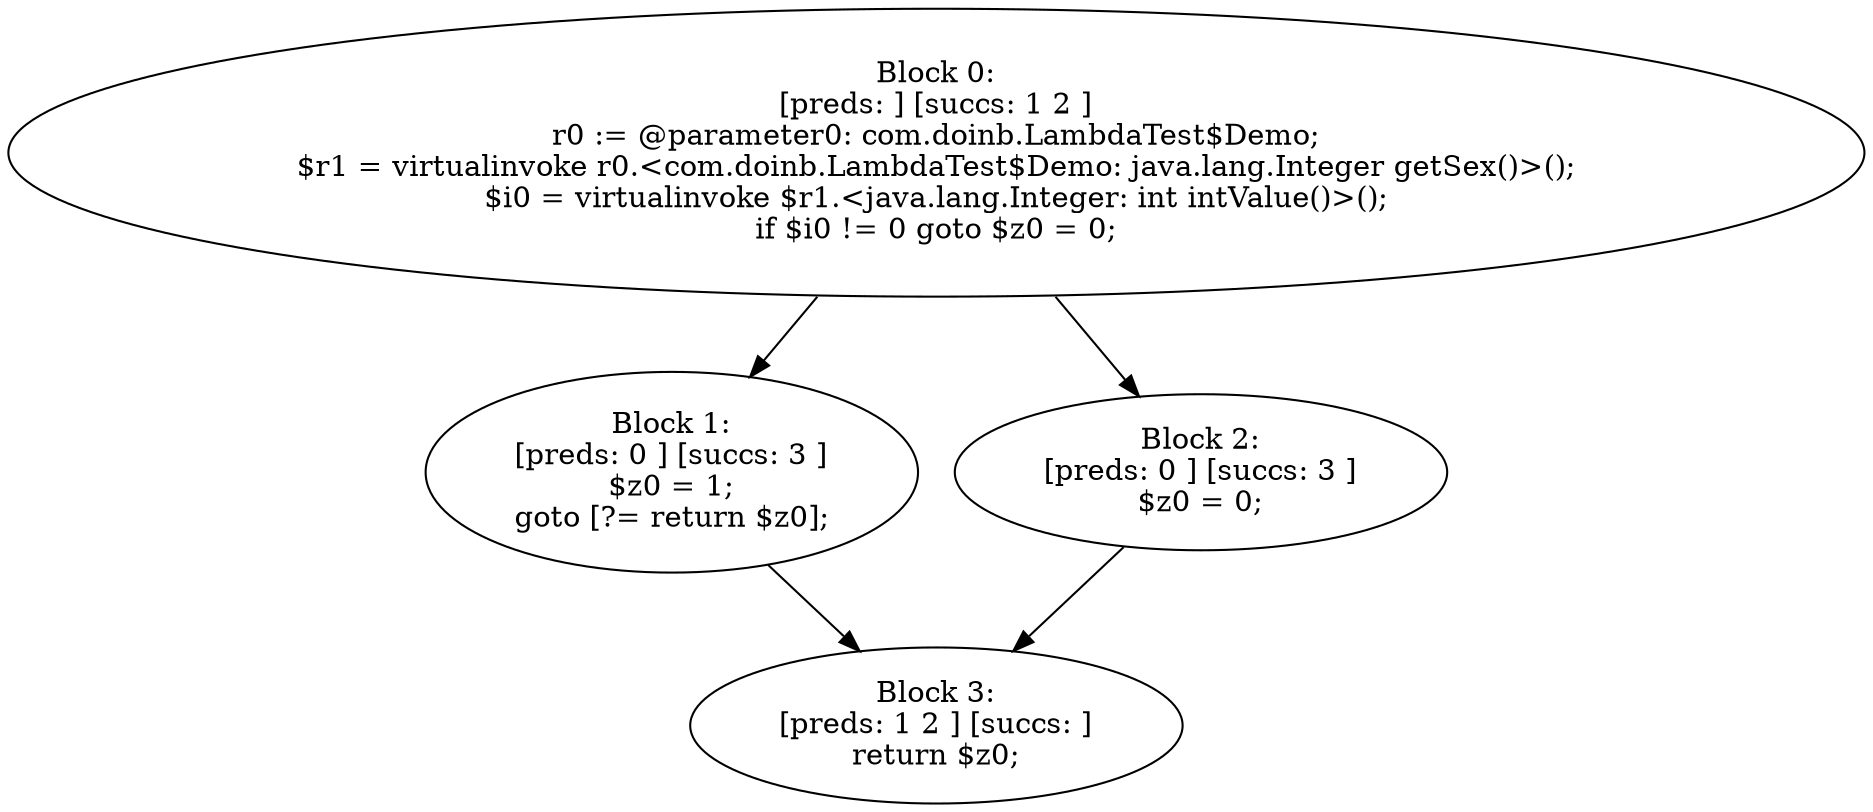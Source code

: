 digraph "unitGraph" {
    "Block 0:
[preds: ] [succs: 1 2 ]
r0 := @parameter0: com.doinb.LambdaTest$Demo;
$r1 = virtualinvoke r0.<com.doinb.LambdaTest$Demo: java.lang.Integer getSex()>();
$i0 = virtualinvoke $r1.<java.lang.Integer: int intValue()>();
if $i0 != 0 goto $z0 = 0;
"
    "Block 1:
[preds: 0 ] [succs: 3 ]
$z0 = 1;
goto [?= return $z0];
"
    "Block 2:
[preds: 0 ] [succs: 3 ]
$z0 = 0;
"
    "Block 3:
[preds: 1 2 ] [succs: ]
return $z0;
"
    "Block 0:
[preds: ] [succs: 1 2 ]
r0 := @parameter0: com.doinb.LambdaTest$Demo;
$r1 = virtualinvoke r0.<com.doinb.LambdaTest$Demo: java.lang.Integer getSex()>();
$i0 = virtualinvoke $r1.<java.lang.Integer: int intValue()>();
if $i0 != 0 goto $z0 = 0;
"->"Block 1:
[preds: 0 ] [succs: 3 ]
$z0 = 1;
goto [?= return $z0];
";
    "Block 0:
[preds: ] [succs: 1 2 ]
r0 := @parameter0: com.doinb.LambdaTest$Demo;
$r1 = virtualinvoke r0.<com.doinb.LambdaTest$Demo: java.lang.Integer getSex()>();
$i0 = virtualinvoke $r1.<java.lang.Integer: int intValue()>();
if $i0 != 0 goto $z0 = 0;
"->"Block 2:
[preds: 0 ] [succs: 3 ]
$z0 = 0;
";
    "Block 1:
[preds: 0 ] [succs: 3 ]
$z0 = 1;
goto [?= return $z0];
"->"Block 3:
[preds: 1 2 ] [succs: ]
return $z0;
";
    "Block 2:
[preds: 0 ] [succs: 3 ]
$z0 = 0;
"->"Block 3:
[preds: 1 2 ] [succs: ]
return $z0;
";
}
